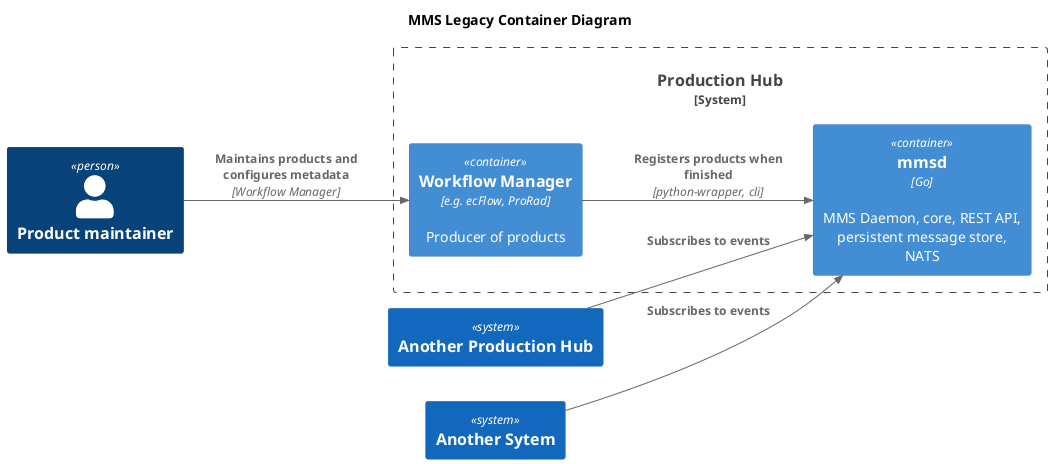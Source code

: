 @startuml
!include <C4/C4_Container>

title MMS Legacy Container Diagram

left to right direction

Person(product_maintainer, "Product maintainer")

System_Boundary(production_hub, "Production Hub") {
    Container(wm,"Workflow Manager","e.g. ecFlow, ProRad","Producer of products")
    Container(mmsd,"mmsd","Go","MMS Daemon, core, REST API, persistent message store, NATS")
}

System(production_hub_2,"Another Production Hub")
System(another_system, "Another Sytem")

Rel(wm,mmsd,"Registers products when finished","python-wrapper, cli")
Rel(product_maintainer, wm, "Maintains products and configures metadata","Workflow Manager")
Rel(another_system, mmsd, "Subscribes to events")
Rel(production_hub_2, mmsd, "Subscribes to events")

@enduml
